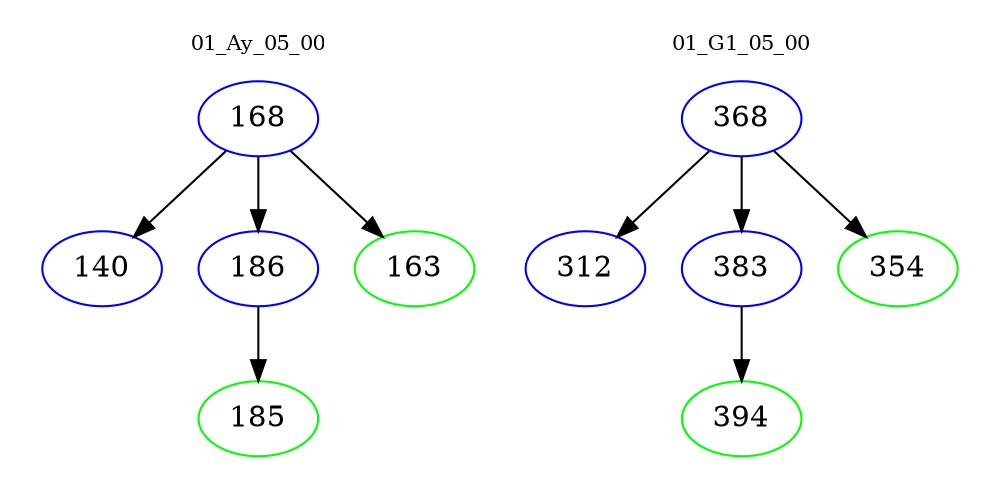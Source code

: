 digraph{
subgraph cluster_0 {
color = white
label = "01_Ay_05_00";
fontsize=10;
T0_168 [label="168", color="blue"]
T0_168 -> T0_140 [color="black"]
T0_140 [label="140", color="blue"]
T0_168 -> T0_186 [color="black"]
T0_186 [label="186", color="blue"]
T0_186 -> T0_185 [color="black"]
T0_185 [label="185", color="green"]
T0_168 -> T0_163 [color="black"]
T0_163 [label="163", color="green"]
}
subgraph cluster_1 {
color = white
label = "01_G1_05_00";
fontsize=10;
T1_368 [label="368", color="blue"]
T1_368 -> T1_312 [color="black"]
T1_312 [label="312", color="blue"]
T1_368 -> T1_383 [color="black"]
T1_383 [label="383", color="blue"]
T1_383 -> T1_394 [color="black"]
T1_394 [label="394", color="green"]
T1_368 -> T1_354 [color="black"]
T1_354 [label="354", color="green"]
}
}
